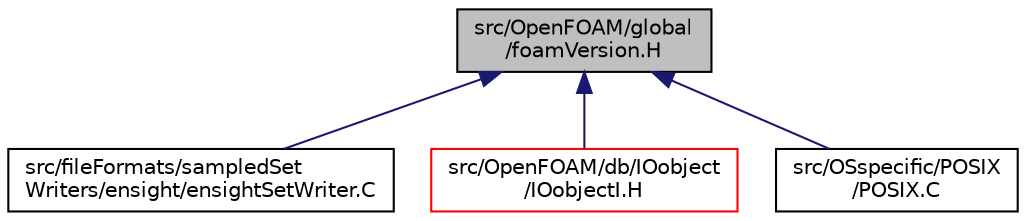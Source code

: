 digraph "src/OpenFOAM/global/foamVersion.H"
{
  bgcolor="transparent";
  edge [fontname="Helvetica",fontsize="10",labelfontname="Helvetica",labelfontsize="10"];
  node [fontname="Helvetica",fontsize="10",shape=record];
  Node1 [label="src/OpenFOAM/global\l/foamVersion.H",height=0.2,width=0.4,color="black", fillcolor="grey75", style="filled", fontcolor="black"];
  Node1 -> Node2 [dir="back",color="midnightblue",fontsize="10",style="solid",fontname="Helvetica"];
  Node2 [label="src/fileFormats/sampledSet\lWriters/ensight/ensightSetWriter.C",height=0.2,width=0.4,color="black",URL="$a05106.html"];
  Node1 -> Node3 [dir="back",color="midnightblue",fontsize="10",style="solid",fontname="Helvetica"];
  Node3 [label="src/OpenFOAM/db/IOobject\l/IOobjectI.H",height=0.2,width=0.4,color="red",URL="$a07860.html"];
  Node1 -> Node4 [dir="back",color="midnightblue",fontsize="10",style="solid",fontname="Helvetica"];
  Node4 [label="src/OSspecific/POSIX\l/POSIX.C",height=0.2,width=0.4,color="black",URL="$a09208.html",tooltip="POSIX versions of the functions declared in OSspecific.H. "];
}

